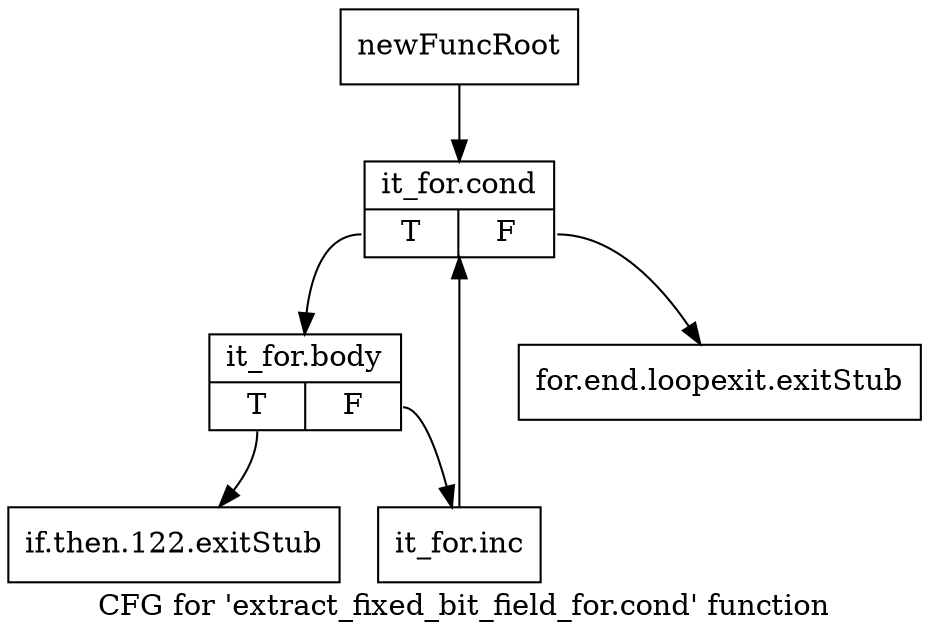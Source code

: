 digraph "CFG for 'extract_fixed_bit_field_for.cond' function" {
	label="CFG for 'extract_fixed_bit_field_for.cond' function";

	Node0xad2c4e0 [shape=record,label="{newFuncRoot}"];
	Node0xad2c4e0 -> Node0xad2fa10;
	Node0xad2f970 [shape=record,label="{for.end.loopexit.exitStub}"];
	Node0xad2f9c0 [shape=record,label="{if.then.122.exitStub}"];
	Node0xad2fa10 [shape=record,label="{it_for.cond|{<s0>T|<s1>F}}"];
	Node0xad2fa10:s0 -> Node0xad2fa60;
	Node0xad2fa10:s1 -> Node0xad2f970;
	Node0xad2fa60 [shape=record,label="{it_for.body|{<s0>T|<s1>F}}"];
	Node0xad2fa60:s0 -> Node0xad2f9c0;
	Node0xad2fa60:s1 -> Node0xad2fab0;
	Node0xad2fab0 [shape=record,label="{it_for.inc}"];
	Node0xad2fab0 -> Node0xad2fa10;
}
